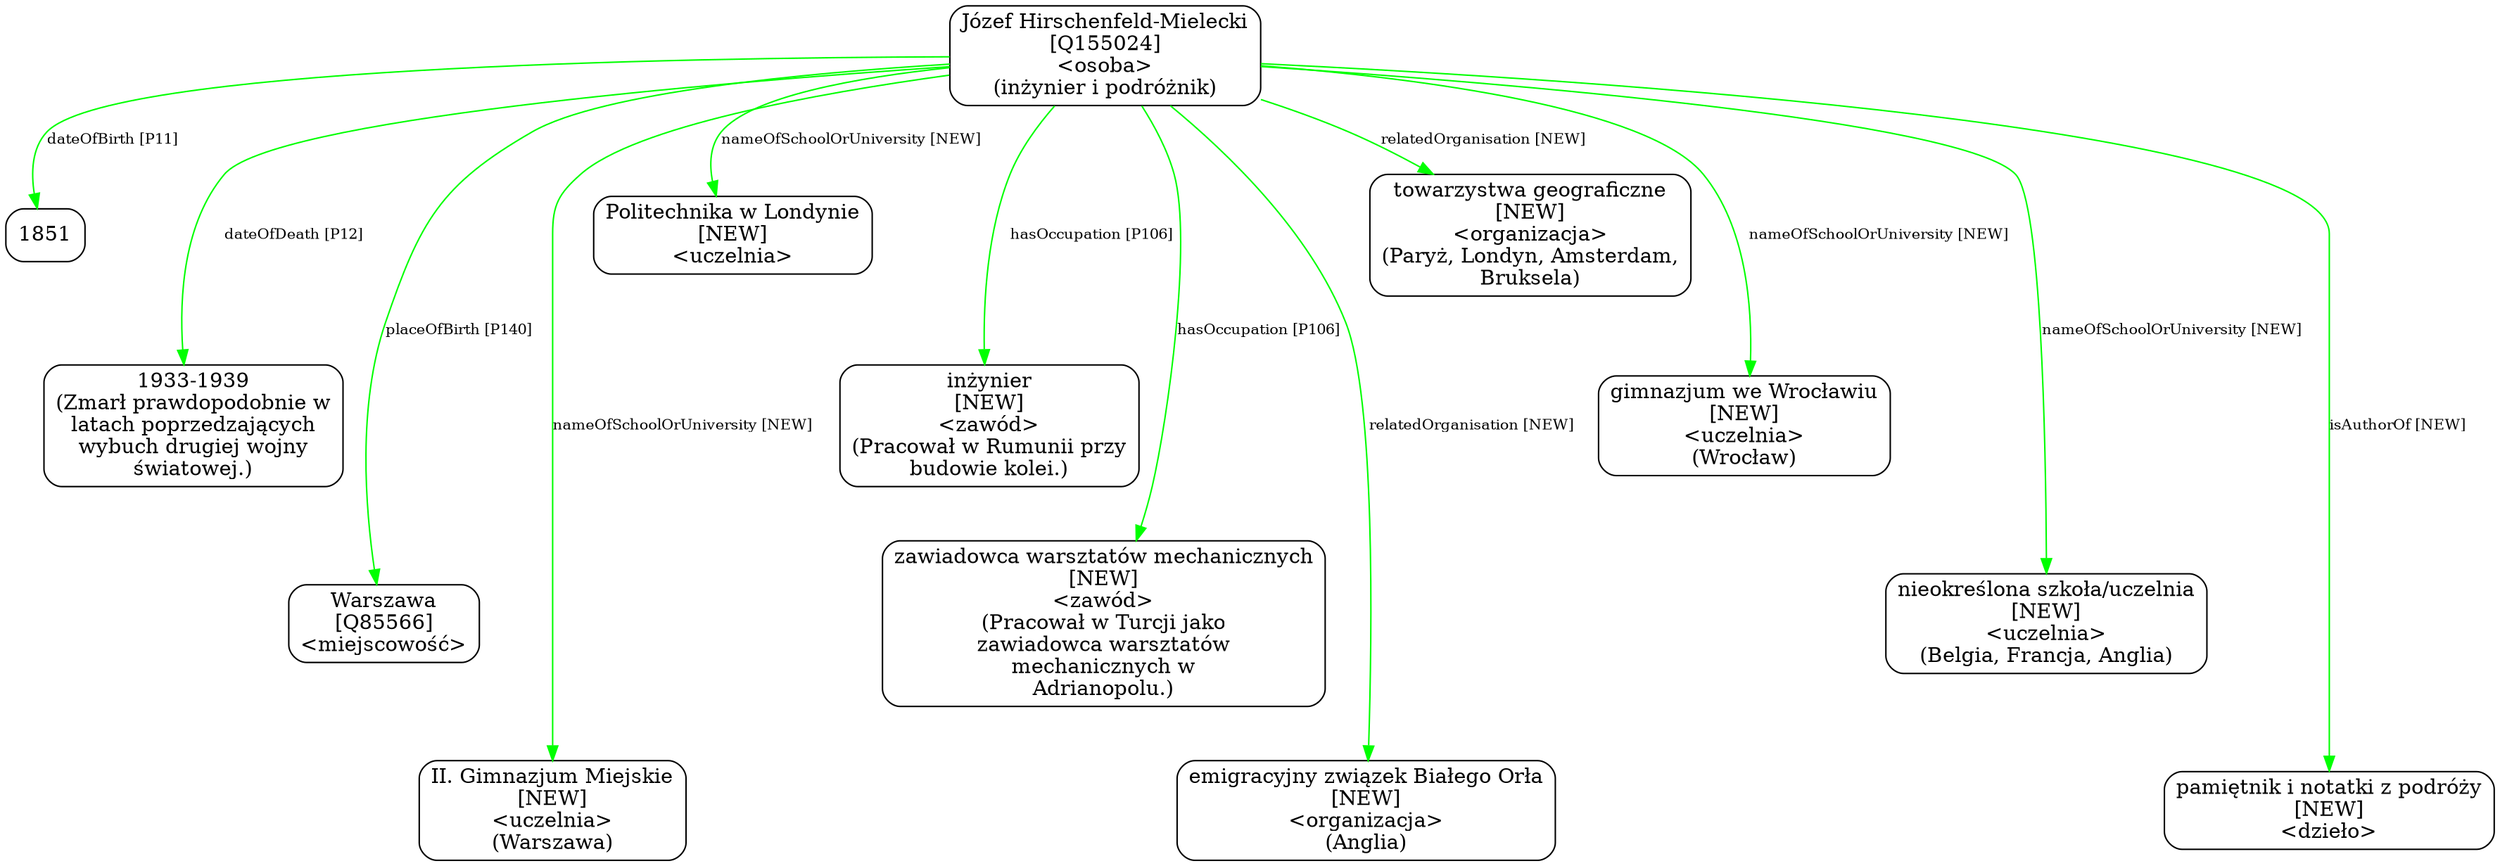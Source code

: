 digraph {
	node [shape=box,
		style=rounded
	];
	edge [fontsize=10];
	"Józef Hirschenfeld-Mielecki
[Q155024]
<osoba>
(inżynier i podróżnik)"	[color=black,
		label="Józef Hirschenfeld-Mielecki
[Q155024]
<osoba>
(inżynier i podróżnik)"];
	"Józef Hirschenfeld-Mielecki
[Q155024]
<osoba>
(inżynier i podróżnik)" -> 1851	[color=green,
		label="dateOfBirth [P11]",
		minlen=1];
	"Józef Hirschenfeld-Mielecki
[Q155024]
<osoba>
(inżynier i podróżnik)" -> "1933-1939
(Zmarł prawdopodobnie w
latach poprzedzających
wybuch drugiej wojny
światowej.)"	[color=green,
		label="dateOfDeath [P12]",
		minlen=2];
	"Józef Hirschenfeld-Mielecki
[Q155024]
<osoba>
(inżynier i podróżnik)" -> "Warszawa
[Q85566]
<miejscowość>"	[color=green,
		label="placeOfBirth [P140]",
		minlen=3];
	"Józef Hirschenfeld-Mielecki
[Q155024]
<osoba>
(inżynier i podróżnik)" -> "II. Gimnazjum Miejskie
[NEW]
<uczelnia>
(Warszawa)"	[color=green,
		label="nameOfSchoolOrUniversity [NEW]",
		minlen=4];
	"Józef Hirschenfeld-Mielecki
[Q155024]
<osoba>
(inżynier i podróżnik)" -> "Politechnika w Londynie
[NEW]
<uczelnia>"	[color=green,
		label="nameOfSchoolOrUniversity [NEW]",
		minlen=1];
	"Józef Hirschenfeld-Mielecki
[Q155024]
<osoba>
(inżynier i podróżnik)" -> "inżynier
[NEW]
<zawód>
(Pracował w Rumunii przy
budowie kolei.)"	[color=green,
		label="hasOccupation [P106]",
		minlen=2];
	"Józef Hirschenfeld-Mielecki
[Q155024]
<osoba>
(inżynier i podróżnik)" -> "zawiadowca warsztatów mechanicznych
[NEW]
<zawód>
(Pracował w Turcji jako
zawiadowca warsztatów
mechanicznych w
Adrianopolu.)"	[color=green,
		label="hasOccupation [P106]",
		minlen=3];
	"Józef Hirschenfeld-Mielecki
[Q155024]
<osoba>
(inżynier i podróżnik)" -> "emigracyjny związek Białego Orła
[NEW]
<organizacja>
(Anglia)"	[color=green,
		label="relatedOrganisation [NEW]",
		minlen=4];
	"Józef Hirschenfeld-Mielecki
[Q155024]
<osoba>
(inżynier i podróżnik)" -> "towarzystwa geograficzne
[NEW]
<organizacja>
(Paryż, Londyn, Amsterdam,
Bruksela)"	[color=green,
		label="relatedOrganisation [NEW]",
		minlen=1];
	"Józef Hirschenfeld-Mielecki
[Q155024]
<osoba>
(inżynier i podróżnik)" -> "gimnazjum we Wrocławiu
[NEW]
<uczelnia>
(Wrocław)"	[color=green,
		label="nameOfSchoolOrUniversity [NEW]",
		minlen=2];
	"Józef Hirschenfeld-Mielecki
[Q155024]
<osoba>
(inżynier i podróżnik)" -> "nieokreślona szkoła/uczelnia
[NEW]
<uczelnia>
(Belgia, Francja, Anglia)"	[color=green,
		label="nameOfSchoolOrUniversity [NEW]",
		minlen=3];
	"Józef Hirschenfeld-Mielecki
[Q155024]
<osoba>
(inżynier i podróżnik)" -> "pamiętnik i notatki z podróży
[NEW]
<dzieło>"	[color=green,
		label="isAuthorOf [NEW]",
		minlen=4];
}
